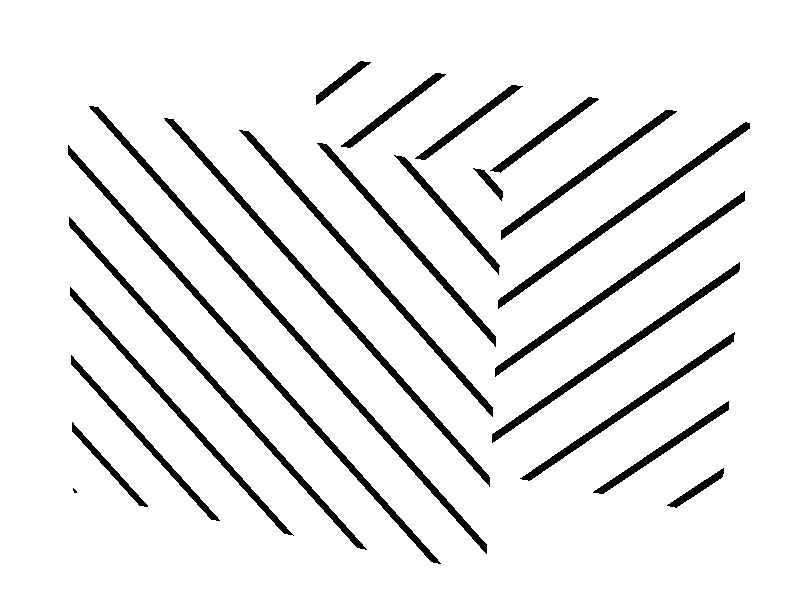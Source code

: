 // POV-Ray 3.6 / 3.7 Scene File "grid5.pov"
// author: Friedrich A. Lohmueller, 2005/Aug-2009/Jan-2011
// email: Friedrich.Lohmueller_at_t-online.de
// homepage: http://www.f-lohmueller.de
//
#version 3.6; // 3.7;
global_settings{ assumed_gamma 1.0 }
#default{ finish{ ambient 0.1 diffuse 0.9 }} 
global_settings { max_trace_level 10 }//(1...20) [default = 5]

#include "colors.inc"
#include "textures.inc"
// camera -----------------------------------------------------------
#declare Cam0 = camera {//ultra_wide_angle 
                        angle 25 
                        location  <0.0 , 0.0 ,-30.0>
                        look_at   <0.0 , 0.0 , 0.0>}
#declare Cam1 = camera {ultra_wide_angle angle 12 
                        location  <10.0 , 20.5 ,-28.0>
                        look_at   <0.9 , 1.75 , 0.0>}
camera{Cam1}
// sun ---------------------------------------------------------------
light_source{<1500,2500,-2500> color White}
// sky ---------------------------------------------------------------
sphere{<0,0,0>,1 hollow 
              texture{pigment{gradient <0,1,0>
                              color_map{[0.00 color rgb<1,0.75,0> ]
                                        [0.35 color rgb<1,0.75,0>*0.8]
                                        [0.50 color White*1.1 ]
                                        [0.65 color rgb<1,0.75,0>*0.8]
                                        [1.00 color rgb<1,0.75,0> ]}
                              quick_color White 
                              scale 2 translate<0,-1,0>}
                      finish {ambient 1 diffuse 0} rotate<20,0,0>
                     } 
           scale 10000}
//--------------------------------------------------------------------------
//--------------------------------------------------------------------------

//---------------------------------------------------<<<< grid macro
//----------------------------------------------------------------
#macro Raster(RScale, RLine) 
       pigment{ gradient x scale RScale
                color_map{[0.000   color rgbt<0,0,0,0>]
                          [0+RLine color rgbt<0,0,0,0>]
                          [0+RLine color rgbt<1,1,1,1>]
                          [1-RLine color rgbt<1,1,1,1>]
                          [1-RLine color rgbt<0,0,0,0>]
                          [1.000   color rgbt<0,0,0,0>]} }
       finish { phong 0.1}
 #end// of Raster(RScale, RLine)-macro    
//---------------------------------------------------------------
box {<0,0,0>,< 2,0.001,2> scale <1,1,1>                
      texture{pigment{ color rgbt<1,1,1,0.85>} 
              finish { phong 0.1 } }
      texture{Raster( 1.0, 0.07) scale 0.25 rotate<0,45,0>}
     rotate<-90,0,0>
     scale 2
     rotate<5,0,0> translate<0,0,0>}

box {<0,0,0>,< 2,0.001,2> scale <1,1,1>                
      texture{pigment{color rgbt<1,1,1,0.85>} 
              finish {ambient 0.1 diffuse 0.9} }
      texture{Raster( 1.0, 0.07) scale 0.25 rotate<0,-45,0>}
     rotate<-90,0,0>
     scale 2
     rotate<5,0,0> translate<-1.8,0,-1.5>}
//--------------------------------------------------------------- end
